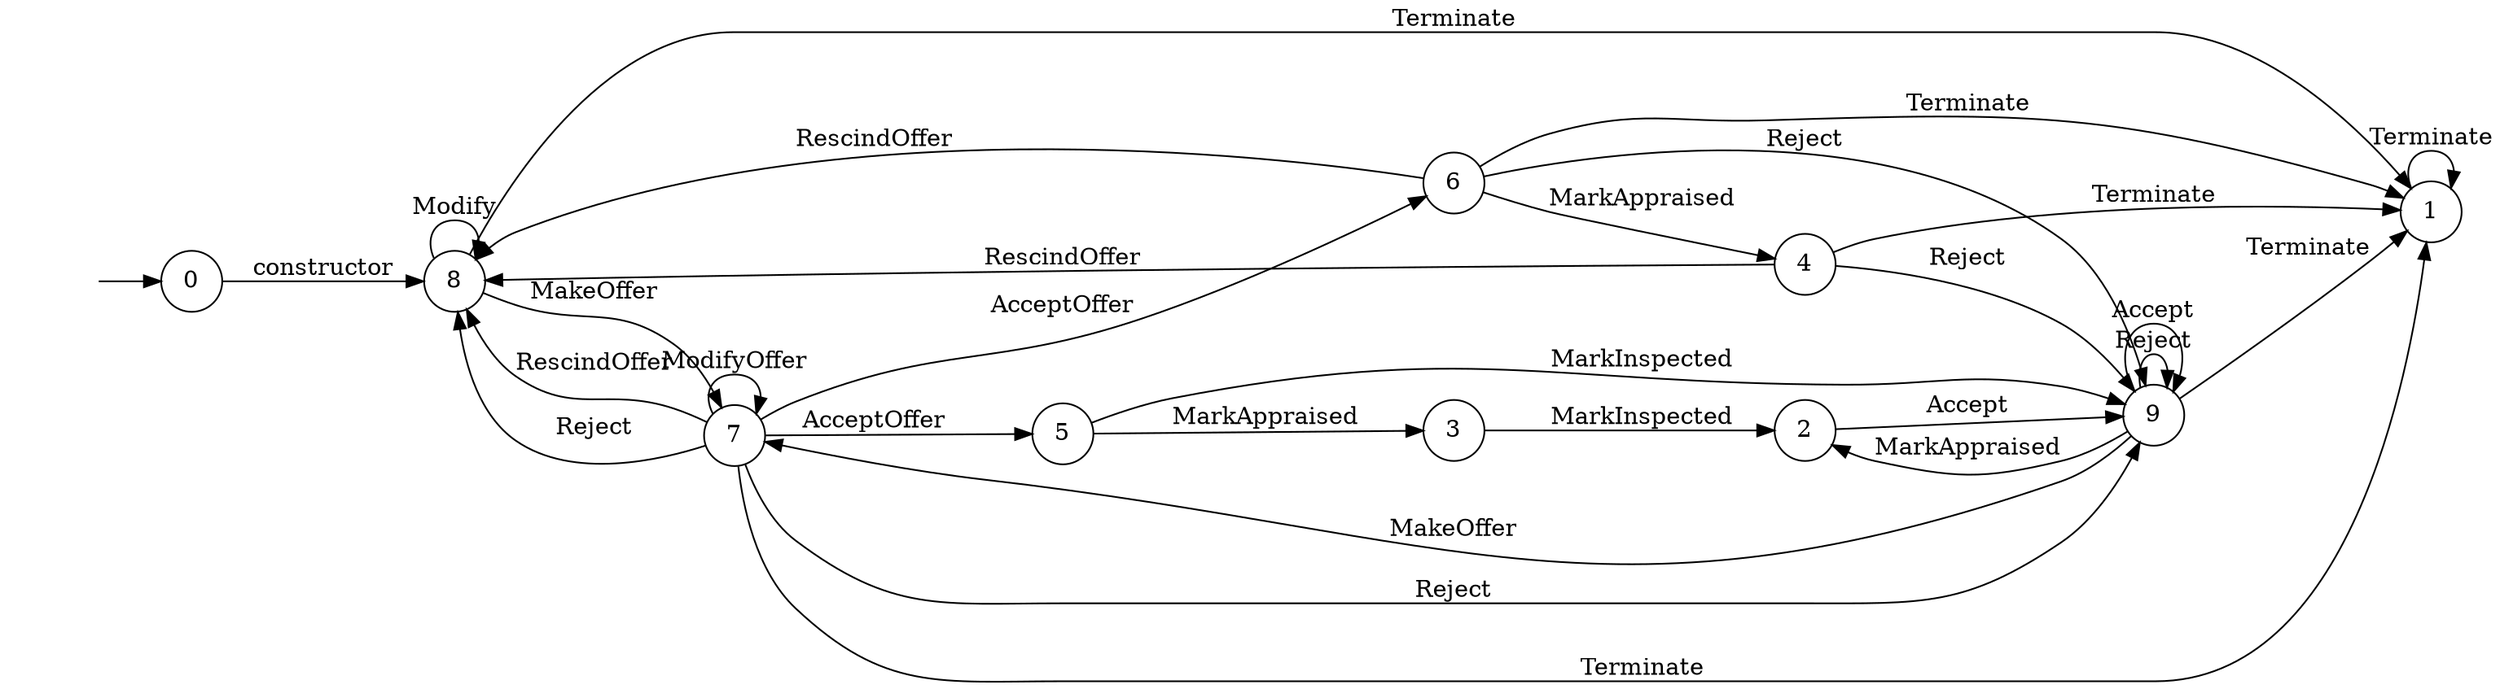 digraph "Dapp-Automata-data/fuzzer/testnetdata-model-rq1/AssetTransfer/FSM-8" {
	graph [rankdir=LR]
	"" [label="" shape=plaintext]
	5 [label=5 shape=circle]
	2 [label=2 shape=circle]
	6 [label=6 shape=circle]
	4 [label=4 shape=circle]
	8 [label=8 shape=circle]
	3 [label=3 shape=circle]
	1 [label=1 shape=circle]
	7 [label=7 shape=circle]
	0 [label=0 shape=circle]
	9 [label=9 shape=circle]
	"" -> 0 [label=""]
	0 -> 8 [label=constructor]
	8 -> 7 [label=MakeOffer]
	8 -> 1 [label=Terminate]
	8 -> 8 [label=Modify]
	1 -> 1 [label=Terminate]
	7 -> 1 [label=Terminate]
	7 -> 5 [label=AcceptOffer]
	7 -> 6 [label=AcceptOffer]
	7 -> 8 [label=RescindOffer]
	7 -> 8 [label=Reject]
	7 -> 9 [label=Reject]
	7 -> 7 [label=ModifyOffer]
	9 -> 7 [label=MakeOffer]
	9 -> 1 [label=Terminate]
	9 -> 2 [label=MarkAppraised]
	9 -> 9 [label=Reject]
	9 -> 9 [label=Accept]
	4 -> 1 [label=Terminate]
	4 -> 8 [label=RescindOffer]
	4 -> 9 [label=Reject]
	3 -> 2 [label=MarkInspected]
	2 -> 9 [label=Accept]
	6 -> 1 [label=Terminate]
	6 -> 8 [label=RescindOffer]
	6 -> 4 [label=MarkAppraised]
	6 -> 9 [label=Reject]
	5 -> 3 [label=MarkAppraised]
	5 -> 9 [label=MarkInspected]
}
